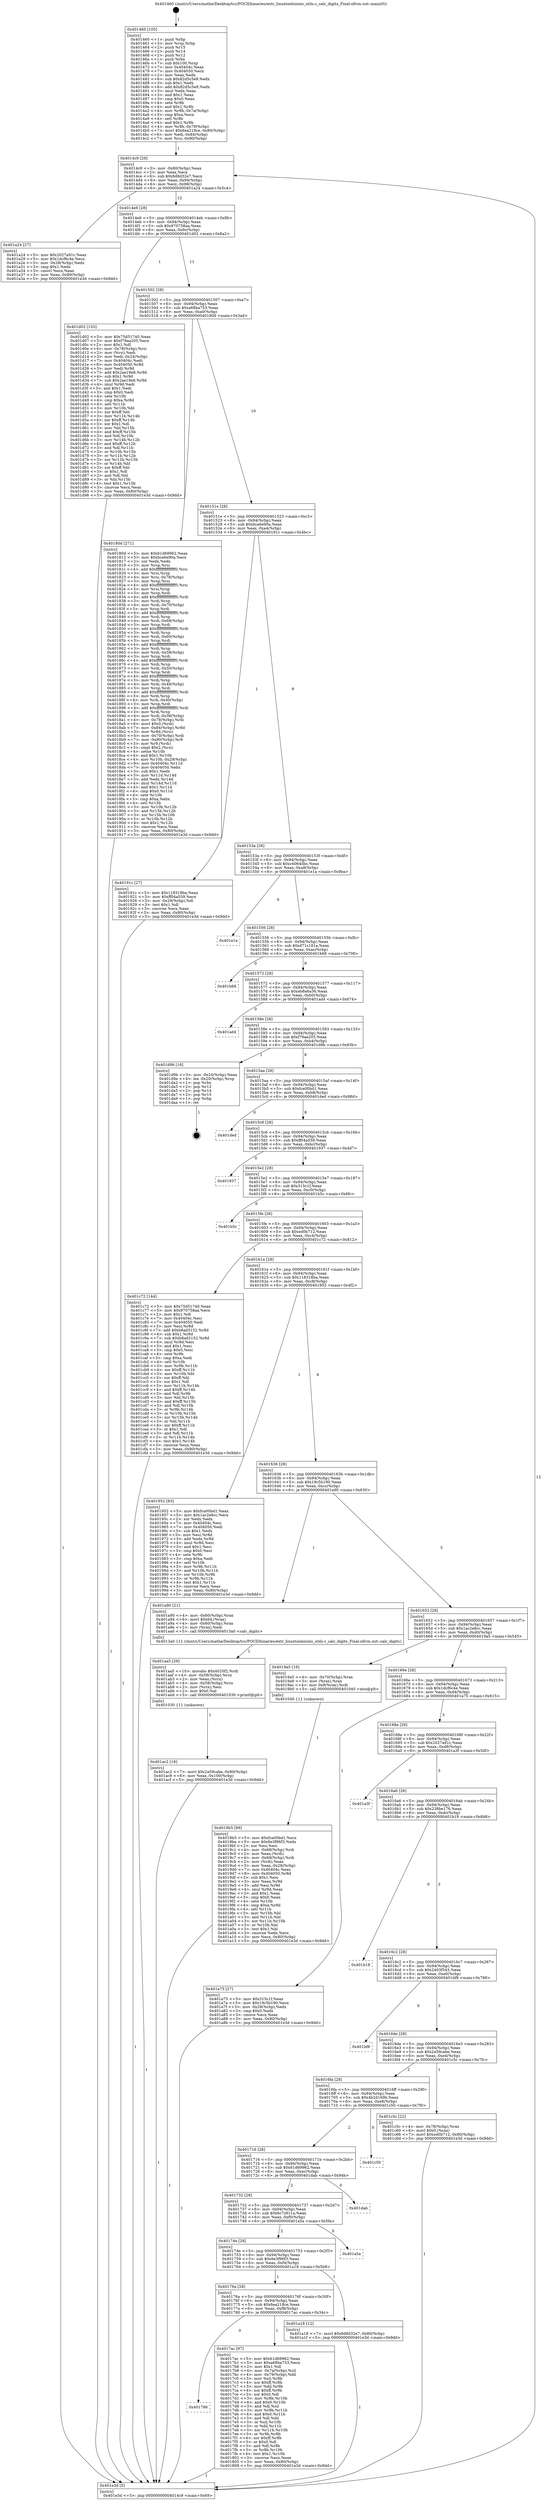 digraph "0x401460" {
  label = "0x401460 (/mnt/c/Users/mathe/Desktop/tcc/POCII/binaries/extr_linuxtoolsiioiio_utils.c_calc_digits_Final-ollvm.out::main(0))"
  labelloc = "t"
  node[shape=record]

  Entry [label="",width=0.3,height=0.3,shape=circle,fillcolor=black,style=filled]
  "0x4014c9" [label="{
     0x4014c9 [29]\l
     | [instrs]\l
     &nbsp;&nbsp;0x4014c9 \<+3\>: mov -0x80(%rbp),%eax\l
     &nbsp;&nbsp;0x4014cc \<+2\>: mov %eax,%ecx\l
     &nbsp;&nbsp;0x4014ce \<+6\>: sub $0x8d8d32e7,%ecx\l
     &nbsp;&nbsp;0x4014d4 \<+6\>: mov %eax,-0x94(%rbp)\l
     &nbsp;&nbsp;0x4014da \<+6\>: mov %ecx,-0x98(%rbp)\l
     &nbsp;&nbsp;0x4014e0 \<+6\>: je 0000000000401a24 \<main+0x5c4\>\l
  }"]
  "0x401a24" [label="{
     0x401a24 [27]\l
     | [instrs]\l
     &nbsp;&nbsp;0x401a24 \<+5\>: mov $0x2027a91c,%eax\l
     &nbsp;&nbsp;0x401a29 \<+5\>: mov $0x1dcf6c4e,%ecx\l
     &nbsp;&nbsp;0x401a2e \<+3\>: mov -0x28(%rbp),%edx\l
     &nbsp;&nbsp;0x401a31 \<+3\>: cmp $0x1,%edx\l
     &nbsp;&nbsp;0x401a34 \<+3\>: cmovl %ecx,%eax\l
     &nbsp;&nbsp;0x401a37 \<+3\>: mov %eax,-0x80(%rbp)\l
     &nbsp;&nbsp;0x401a3a \<+5\>: jmp 0000000000401e3d \<main+0x9dd\>\l
  }"]
  "0x4014e6" [label="{
     0x4014e6 [28]\l
     | [instrs]\l
     &nbsp;&nbsp;0x4014e6 \<+5\>: jmp 00000000004014eb \<main+0x8b\>\l
     &nbsp;&nbsp;0x4014eb \<+6\>: mov -0x94(%rbp),%eax\l
     &nbsp;&nbsp;0x4014f1 \<+5\>: sub $0x970758aa,%eax\l
     &nbsp;&nbsp;0x4014f6 \<+6\>: mov %eax,-0x9c(%rbp)\l
     &nbsp;&nbsp;0x4014fc \<+6\>: je 0000000000401d02 \<main+0x8a2\>\l
  }"]
  Exit [label="",width=0.3,height=0.3,shape=circle,fillcolor=black,style=filled,peripheries=2]
  "0x401d02" [label="{
     0x401d02 [153]\l
     | [instrs]\l
     &nbsp;&nbsp;0x401d02 \<+5\>: mov $0x75d51740,%eax\l
     &nbsp;&nbsp;0x401d07 \<+5\>: mov $0xf79aa205,%ecx\l
     &nbsp;&nbsp;0x401d0c \<+2\>: mov $0x1,%dl\l
     &nbsp;&nbsp;0x401d0e \<+4\>: mov -0x78(%rbp),%rsi\l
     &nbsp;&nbsp;0x401d12 \<+2\>: mov (%rsi),%edi\l
     &nbsp;&nbsp;0x401d14 \<+3\>: mov %edi,-0x24(%rbp)\l
     &nbsp;&nbsp;0x401d17 \<+7\>: mov 0x40404c,%edi\l
     &nbsp;&nbsp;0x401d1e \<+8\>: mov 0x404050,%r8d\l
     &nbsp;&nbsp;0x401d26 \<+3\>: mov %edi,%r9d\l
     &nbsp;&nbsp;0x401d29 \<+7\>: add $0x2ae19e8,%r9d\l
     &nbsp;&nbsp;0x401d30 \<+4\>: sub $0x1,%r9d\l
     &nbsp;&nbsp;0x401d34 \<+7\>: sub $0x2ae19e8,%r9d\l
     &nbsp;&nbsp;0x401d3b \<+4\>: imul %r9d,%edi\l
     &nbsp;&nbsp;0x401d3f \<+3\>: and $0x1,%edi\l
     &nbsp;&nbsp;0x401d42 \<+3\>: cmp $0x0,%edi\l
     &nbsp;&nbsp;0x401d45 \<+4\>: sete %r10b\l
     &nbsp;&nbsp;0x401d49 \<+4\>: cmp $0xa,%r8d\l
     &nbsp;&nbsp;0x401d4d \<+4\>: setl %r11b\l
     &nbsp;&nbsp;0x401d51 \<+3\>: mov %r10b,%bl\l
     &nbsp;&nbsp;0x401d54 \<+3\>: xor $0xff,%bl\l
     &nbsp;&nbsp;0x401d57 \<+3\>: mov %r11b,%r14b\l
     &nbsp;&nbsp;0x401d5a \<+4\>: xor $0xff,%r14b\l
     &nbsp;&nbsp;0x401d5e \<+3\>: xor $0x1,%dl\l
     &nbsp;&nbsp;0x401d61 \<+3\>: mov %bl,%r15b\l
     &nbsp;&nbsp;0x401d64 \<+4\>: and $0xff,%r15b\l
     &nbsp;&nbsp;0x401d68 \<+3\>: and %dl,%r10b\l
     &nbsp;&nbsp;0x401d6b \<+3\>: mov %r14b,%r12b\l
     &nbsp;&nbsp;0x401d6e \<+4\>: and $0xff,%r12b\l
     &nbsp;&nbsp;0x401d72 \<+3\>: and %dl,%r11b\l
     &nbsp;&nbsp;0x401d75 \<+3\>: or %r10b,%r15b\l
     &nbsp;&nbsp;0x401d78 \<+3\>: or %r11b,%r12b\l
     &nbsp;&nbsp;0x401d7b \<+3\>: xor %r12b,%r15b\l
     &nbsp;&nbsp;0x401d7e \<+3\>: or %r14b,%bl\l
     &nbsp;&nbsp;0x401d81 \<+3\>: xor $0xff,%bl\l
     &nbsp;&nbsp;0x401d84 \<+3\>: or $0x1,%dl\l
     &nbsp;&nbsp;0x401d87 \<+2\>: and %dl,%bl\l
     &nbsp;&nbsp;0x401d89 \<+3\>: or %bl,%r15b\l
     &nbsp;&nbsp;0x401d8c \<+4\>: test $0x1,%r15b\l
     &nbsp;&nbsp;0x401d90 \<+3\>: cmovne %ecx,%eax\l
     &nbsp;&nbsp;0x401d93 \<+3\>: mov %eax,-0x80(%rbp)\l
     &nbsp;&nbsp;0x401d96 \<+5\>: jmp 0000000000401e3d \<main+0x9dd\>\l
  }"]
  "0x401502" [label="{
     0x401502 [28]\l
     | [instrs]\l
     &nbsp;&nbsp;0x401502 \<+5\>: jmp 0000000000401507 \<main+0xa7\>\l
     &nbsp;&nbsp;0x401507 \<+6\>: mov -0x94(%rbp),%eax\l
     &nbsp;&nbsp;0x40150d \<+5\>: sub $0xa68ba753,%eax\l
     &nbsp;&nbsp;0x401512 \<+6\>: mov %eax,-0xa0(%rbp)\l
     &nbsp;&nbsp;0x401518 \<+6\>: je 000000000040180d \<main+0x3ad\>\l
  }"]
  "0x401ac2" [label="{
     0x401ac2 [18]\l
     | [instrs]\l
     &nbsp;&nbsp;0x401ac2 \<+7\>: movl $0x2a59cabe,-0x80(%rbp)\l
     &nbsp;&nbsp;0x401ac9 \<+6\>: mov %eax,-0x100(%rbp)\l
     &nbsp;&nbsp;0x401acf \<+5\>: jmp 0000000000401e3d \<main+0x9dd\>\l
  }"]
  "0x40180d" [label="{
     0x40180d [271]\l
     | [instrs]\l
     &nbsp;&nbsp;0x40180d \<+5\>: mov $0x61d69962,%eax\l
     &nbsp;&nbsp;0x401812 \<+5\>: mov $0xbca6e90a,%ecx\l
     &nbsp;&nbsp;0x401817 \<+2\>: xor %edx,%edx\l
     &nbsp;&nbsp;0x401819 \<+3\>: mov %rsp,%rsi\l
     &nbsp;&nbsp;0x40181c \<+4\>: add $0xfffffffffffffff0,%rsi\l
     &nbsp;&nbsp;0x401820 \<+3\>: mov %rsi,%rsp\l
     &nbsp;&nbsp;0x401823 \<+4\>: mov %rsi,-0x78(%rbp)\l
     &nbsp;&nbsp;0x401827 \<+3\>: mov %rsp,%rsi\l
     &nbsp;&nbsp;0x40182a \<+4\>: add $0xfffffffffffffff0,%rsi\l
     &nbsp;&nbsp;0x40182e \<+3\>: mov %rsi,%rsp\l
     &nbsp;&nbsp;0x401831 \<+3\>: mov %rsp,%rdi\l
     &nbsp;&nbsp;0x401834 \<+4\>: add $0xfffffffffffffff0,%rdi\l
     &nbsp;&nbsp;0x401838 \<+3\>: mov %rdi,%rsp\l
     &nbsp;&nbsp;0x40183b \<+4\>: mov %rdi,-0x70(%rbp)\l
     &nbsp;&nbsp;0x40183f \<+3\>: mov %rsp,%rdi\l
     &nbsp;&nbsp;0x401842 \<+4\>: add $0xfffffffffffffff0,%rdi\l
     &nbsp;&nbsp;0x401846 \<+3\>: mov %rdi,%rsp\l
     &nbsp;&nbsp;0x401849 \<+4\>: mov %rdi,-0x68(%rbp)\l
     &nbsp;&nbsp;0x40184d \<+3\>: mov %rsp,%rdi\l
     &nbsp;&nbsp;0x401850 \<+4\>: add $0xfffffffffffffff0,%rdi\l
     &nbsp;&nbsp;0x401854 \<+3\>: mov %rdi,%rsp\l
     &nbsp;&nbsp;0x401857 \<+4\>: mov %rdi,-0x60(%rbp)\l
     &nbsp;&nbsp;0x40185b \<+3\>: mov %rsp,%rdi\l
     &nbsp;&nbsp;0x40185e \<+4\>: add $0xfffffffffffffff0,%rdi\l
     &nbsp;&nbsp;0x401862 \<+3\>: mov %rdi,%rsp\l
     &nbsp;&nbsp;0x401865 \<+4\>: mov %rdi,-0x58(%rbp)\l
     &nbsp;&nbsp;0x401869 \<+3\>: mov %rsp,%rdi\l
     &nbsp;&nbsp;0x40186c \<+4\>: add $0xfffffffffffffff0,%rdi\l
     &nbsp;&nbsp;0x401870 \<+3\>: mov %rdi,%rsp\l
     &nbsp;&nbsp;0x401873 \<+4\>: mov %rdi,-0x50(%rbp)\l
     &nbsp;&nbsp;0x401877 \<+3\>: mov %rsp,%rdi\l
     &nbsp;&nbsp;0x40187a \<+4\>: add $0xfffffffffffffff0,%rdi\l
     &nbsp;&nbsp;0x40187e \<+3\>: mov %rdi,%rsp\l
     &nbsp;&nbsp;0x401881 \<+4\>: mov %rdi,-0x48(%rbp)\l
     &nbsp;&nbsp;0x401885 \<+3\>: mov %rsp,%rdi\l
     &nbsp;&nbsp;0x401888 \<+4\>: add $0xfffffffffffffff0,%rdi\l
     &nbsp;&nbsp;0x40188c \<+3\>: mov %rdi,%rsp\l
     &nbsp;&nbsp;0x40188f \<+4\>: mov %rdi,-0x40(%rbp)\l
     &nbsp;&nbsp;0x401893 \<+3\>: mov %rsp,%rdi\l
     &nbsp;&nbsp;0x401896 \<+4\>: add $0xfffffffffffffff0,%rdi\l
     &nbsp;&nbsp;0x40189a \<+3\>: mov %rdi,%rsp\l
     &nbsp;&nbsp;0x40189d \<+4\>: mov %rdi,-0x38(%rbp)\l
     &nbsp;&nbsp;0x4018a1 \<+4\>: mov -0x78(%rbp),%rdi\l
     &nbsp;&nbsp;0x4018a5 \<+6\>: movl $0x0,(%rdi)\l
     &nbsp;&nbsp;0x4018ab \<+7\>: mov -0x84(%rbp),%r8d\l
     &nbsp;&nbsp;0x4018b2 \<+3\>: mov %r8d,(%rsi)\l
     &nbsp;&nbsp;0x4018b5 \<+4\>: mov -0x70(%rbp),%rdi\l
     &nbsp;&nbsp;0x4018b9 \<+7\>: mov -0x90(%rbp),%r9\l
     &nbsp;&nbsp;0x4018c0 \<+3\>: mov %r9,(%rdi)\l
     &nbsp;&nbsp;0x4018c3 \<+3\>: cmpl $0x2,(%rsi)\l
     &nbsp;&nbsp;0x4018c6 \<+4\>: setne %r10b\l
     &nbsp;&nbsp;0x4018ca \<+4\>: and $0x1,%r10b\l
     &nbsp;&nbsp;0x4018ce \<+4\>: mov %r10b,-0x29(%rbp)\l
     &nbsp;&nbsp;0x4018d2 \<+8\>: mov 0x40404c,%r11d\l
     &nbsp;&nbsp;0x4018da \<+7\>: mov 0x404050,%ebx\l
     &nbsp;&nbsp;0x4018e1 \<+3\>: sub $0x1,%edx\l
     &nbsp;&nbsp;0x4018e4 \<+3\>: mov %r11d,%r14d\l
     &nbsp;&nbsp;0x4018e7 \<+3\>: add %edx,%r14d\l
     &nbsp;&nbsp;0x4018ea \<+4\>: imul %r14d,%r11d\l
     &nbsp;&nbsp;0x4018ee \<+4\>: and $0x1,%r11d\l
     &nbsp;&nbsp;0x4018f2 \<+4\>: cmp $0x0,%r11d\l
     &nbsp;&nbsp;0x4018f6 \<+4\>: sete %r10b\l
     &nbsp;&nbsp;0x4018fa \<+3\>: cmp $0xa,%ebx\l
     &nbsp;&nbsp;0x4018fd \<+4\>: setl %r15b\l
     &nbsp;&nbsp;0x401901 \<+3\>: mov %r10b,%r12b\l
     &nbsp;&nbsp;0x401904 \<+3\>: and %r15b,%r12b\l
     &nbsp;&nbsp;0x401907 \<+3\>: xor %r15b,%r10b\l
     &nbsp;&nbsp;0x40190a \<+3\>: or %r10b,%r12b\l
     &nbsp;&nbsp;0x40190d \<+4\>: test $0x1,%r12b\l
     &nbsp;&nbsp;0x401911 \<+3\>: cmovne %ecx,%eax\l
     &nbsp;&nbsp;0x401914 \<+3\>: mov %eax,-0x80(%rbp)\l
     &nbsp;&nbsp;0x401917 \<+5\>: jmp 0000000000401e3d \<main+0x9dd\>\l
  }"]
  "0x40151e" [label="{
     0x40151e [28]\l
     | [instrs]\l
     &nbsp;&nbsp;0x40151e \<+5\>: jmp 0000000000401523 \<main+0xc3\>\l
     &nbsp;&nbsp;0x401523 \<+6\>: mov -0x94(%rbp),%eax\l
     &nbsp;&nbsp;0x401529 \<+5\>: sub $0xbca6e90a,%eax\l
     &nbsp;&nbsp;0x40152e \<+6\>: mov %eax,-0xa4(%rbp)\l
     &nbsp;&nbsp;0x401534 \<+6\>: je 000000000040191c \<main+0x4bc\>\l
  }"]
  "0x401aa5" [label="{
     0x401aa5 [29]\l
     | [instrs]\l
     &nbsp;&nbsp;0x401aa5 \<+10\>: movabs $0x4020f2,%rdi\l
     &nbsp;&nbsp;0x401aaf \<+4\>: mov -0x58(%rbp),%rcx\l
     &nbsp;&nbsp;0x401ab3 \<+2\>: mov %eax,(%rcx)\l
     &nbsp;&nbsp;0x401ab5 \<+4\>: mov -0x58(%rbp),%rcx\l
     &nbsp;&nbsp;0x401ab9 \<+2\>: mov (%rcx),%esi\l
     &nbsp;&nbsp;0x401abb \<+2\>: mov $0x0,%al\l
     &nbsp;&nbsp;0x401abd \<+5\>: call 0000000000401030 \<printf@plt\>\l
     | [calls]\l
     &nbsp;&nbsp;0x401030 \{1\} (unknown)\l
  }"]
  "0x40191c" [label="{
     0x40191c [27]\l
     | [instrs]\l
     &nbsp;&nbsp;0x40191c \<+5\>: mov $0x118318ba,%eax\l
     &nbsp;&nbsp;0x401921 \<+5\>: mov $0xff04a559,%ecx\l
     &nbsp;&nbsp;0x401926 \<+3\>: mov -0x29(%rbp),%dl\l
     &nbsp;&nbsp;0x401929 \<+3\>: test $0x1,%dl\l
     &nbsp;&nbsp;0x40192c \<+3\>: cmovne %ecx,%eax\l
     &nbsp;&nbsp;0x40192f \<+3\>: mov %eax,-0x80(%rbp)\l
     &nbsp;&nbsp;0x401932 \<+5\>: jmp 0000000000401e3d \<main+0x9dd\>\l
  }"]
  "0x40153a" [label="{
     0x40153a [28]\l
     | [instrs]\l
     &nbsp;&nbsp;0x40153a \<+5\>: jmp 000000000040153f \<main+0xdf\>\l
     &nbsp;&nbsp;0x40153f \<+6\>: mov -0x94(%rbp),%eax\l
     &nbsp;&nbsp;0x401545 \<+5\>: sub $0xc4064dbc,%eax\l
     &nbsp;&nbsp;0x40154a \<+6\>: mov %eax,-0xa8(%rbp)\l
     &nbsp;&nbsp;0x401550 \<+6\>: je 0000000000401e1a \<main+0x9ba\>\l
  }"]
  "0x4019b5" [label="{
     0x4019b5 [99]\l
     | [instrs]\l
     &nbsp;&nbsp;0x4019b5 \<+5\>: mov $0xfca00bd1,%ecx\l
     &nbsp;&nbsp;0x4019ba \<+5\>: mov $0x6e3f96f3,%edx\l
     &nbsp;&nbsp;0x4019bf \<+2\>: xor %esi,%esi\l
     &nbsp;&nbsp;0x4019c1 \<+4\>: mov -0x68(%rbp),%rdi\l
     &nbsp;&nbsp;0x4019c5 \<+2\>: mov %eax,(%rdi)\l
     &nbsp;&nbsp;0x4019c7 \<+4\>: mov -0x68(%rbp),%rdi\l
     &nbsp;&nbsp;0x4019cb \<+2\>: mov (%rdi),%eax\l
     &nbsp;&nbsp;0x4019cd \<+3\>: mov %eax,-0x28(%rbp)\l
     &nbsp;&nbsp;0x4019d0 \<+7\>: mov 0x40404c,%eax\l
     &nbsp;&nbsp;0x4019d7 \<+8\>: mov 0x404050,%r8d\l
     &nbsp;&nbsp;0x4019df \<+3\>: sub $0x1,%esi\l
     &nbsp;&nbsp;0x4019e2 \<+3\>: mov %eax,%r9d\l
     &nbsp;&nbsp;0x4019e5 \<+3\>: add %esi,%r9d\l
     &nbsp;&nbsp;0x4019e8 \<+4\>: imul %r9d,%eax\l
     &nbsp;&nbsp;0x4019ec \<+3\>: and $0x1,%eax\l
     &nbsp;&nbsp;0x4019ef \<+3\>: cmp $0x0,%eax\l
     &nbsp;&nbsp;0x4019f2 \<+4\>: sete %r10b\l
     &nbsp;&nbsp;0x4019f6 \<+4\>: cmp $0xa,%r8d\l
     &nbsp;&nbsp;0x4019fa \<+4\>: setl %r11b\l
     &nbsp;&nbsp;0x4019fe \<+3\>: mov %r10b,%bl\l
     &nbsp;&nbsp;0x401a01 \<+3\>: and %r11b,%bl\l
     &nbsp;&nbsp;0x401a04 \<+3\>: xor %r11b,%r10b\l
     &nbsp;&nbsp;0x401a07 \<+3\>: or %r10b,%bl\l
     &nbsp;&nbsp;0x401a0a \<+3\>: test $0x1,%bl\l
     &nbsp;&nbsp;0x401a0d \<+3\>: cmovne %edx,%ecx\l
     &nbsp;&nbsp;0x401a10 \<+3\>: mov %ecx,-0x80(%rbp)\l
     &nbsp;&nbsp;0x401a13 \<+5\>: jmp 0000000000401e3d \<main+0x9dd\>\l
  }"]
  "0x401e1a" [label="{
     0x401e1a\l
  }", style=dashed]
  "0x401556" [label="{
     0x401556 [28]\l
     | [instrs]\l
     &nbsp;&nbsp;0x401556 \<+5\>: jmp 000000000040155b \<main+0xfb\>\l
     &nbsp;&nbsp;0x40155b \<+6\>: mov -0x94(%rbp),%eax\l
     &nbsp;&nbsp;0x401561 \<+5\>: sub $0xd71c181a,%eax\l
     &nbsp;&nbsp;0x401566 \<+6\>: mov %eax,-0xac(%rbp)\l
     &nbsp;&nbsp;0x40156c \<+6\>: je 0000000000401b68 \<main+0x708\>\l
  }"]
  "0x401460" [label="{
     0x401460 [105]\l
     | [instrs]\l
     &nbsp;&nbsp;0x401460 \<+1\>: push %rbp\l
     &nbsp;&nbsp;0x401461 \<+3\>: mov %rsp,%rbp\l
     &nbsp;&nbsp;0x401464 \<+2\>: push %r15\l
     &nbsp;&nbsp;0x401466 \<+2\>: push %r14\l
     &nbsp;&nbsp;0x401468 \<+2\>: push %r12\l
     &nbsp;&nbsp;0x40146a \<+1\>: push %rbx\l
     &nbsp;&nbsp;0x40146b \<+7\>: sub $0x100,%rsp\l
     &nbsp;&nbsp;0x401472 \<+7\>: mov 0x40404c,%eax\l
     &nbsp;&nbsp;0x401479 \<+7\>: mov 0x404050,%ecx\l
     &nbsp;&nbsp;0x401480 \<+2\>: mov %eax,%edx\l
     &nbsp;&nbsp;0x401482 \<+6\>: sub $0x82d5c5e9,%edx\l
     &nbsp;&nbsp;0x401488 \<+3\>: sub $0x1,%edx\l
     &nbsp;&nbsp;0x40148b \<+6\>: add $0x82d5c5e9,%edx\l
     &nbsp;&nbsp;0x401491 \<+3\>: imul %edx,%eax\l
     &nbsp;&nbsp;0x401494 \<+3\>: and $0x1,%eax\l
     &nbsp;&nbsp;0x401497 \<+3\>: cmp $0x0,%eax\l
     &nbsp;&nbsp;0x40149a \<+4\>: sete %r8b\l
     &nbsp;&nbsp;0x40149e \<+4\>: and $0x1,%r8b\l
     &nbsp;&nbsp;0x4014a2 \<+4\>: mov %r8b,-0x7a(%rbp)\l
     &nbsp;&nbsp;0x4014a6 \<+3\>: cmp $0xa,%ecx\l
     &nbsp;&nbsp;0x4014a9 \<+4\>: setl %r8b\l
     &nbsp;&nbsp;0x4014ad \<+4\>: and $0x1,%r8b\l
     &nbsp;&nbsp;0x4014b1 \<+4\>: mov %r8b,-0x79(%rbp)\l
     &nbsp;&nbsp;0x4014b5 \<+7\>: movl $0x6ea218ce,-0x80(%rbp)\l
     &nbsp;&nbsp;0x4014bc \<+6\>: mov %edi,-0x84(%rbp)\l
     &nbsp;&nbsp;0x4014c2 \<+7\>: mov %rsi,-0x90(%rbp)\l
  }"]
  "0x401b68" [label="{
     0x401b68\l
  }", style=dashed]
  "0x401572" [label="{
     0x401572 [28]\l
     | [instrs]\l
     &nbsp;&nbsp;0x401572 \<+5\>: jmp 0000000000401577 \<main+0x117\>\l
     &nbsp;&nbsp;0x401577 \<+6\>: mov -0x94(%rbp),%eax\l
     &nbsp;&nbsp;0x40157d \<+5\>: sub $0xeb8a6a36,%eax\l
     &nbsp;&nbsp;0x401582 \<+6\>: mov %eax,-0xb0(%rbp)\l
     &nbsp;&nbsp;0x401588 \<+6\>: je 0000000000401ad4 \<main+0x674\>\l
  }"]
  "0x401e3d" [label="{
     0x401e3d [5]\l
     | [instrs]\l
     &nbsp;&nbsp;0x401e3d \<+5\>: jmp 00000000004014c9 \<main+0x69\>\l
  }"]
  "0x401ad4" [label="{
     0x401ad4\l
  }", style=dashed]
  "0x40158e" [label="{
     0x40158e [28]\l
     | [instrs]\l
     &nbsp;&nbsp;0x40158e \<+5\>: jmp 0000000000401593 \<main+0x133\>\l
     &nbsp;&nbsp;0x401593 \<+6\>: mov -0x94(%rbp),%eax\l
     &nbsp;&nbsp;0x401599 \<+5\>: sub $0xf79aa205,%eax\l
     &nbsp;&nbsp;0x40159e \<+6\>: mov %eax,-0xb4(%rbp)\l
     &nbsp;&nbsp;0x4015a4 \<+6\>: je 0000000000401d9b \<main+0x93b\>\l
  }"]
  "0x401786" [label="{
     0x401786\l
  }", style=dashed]
  "0x401d9b" [label="{
     0x401d9b [16]\l
     | [instrs]\l
     &nbsp;&nbsp;0x401d9b \<+3\>: mov -0x24(%rbp),%eax\l
     &nbsp;&nbsp;0x401d9e \<+4\>: lea -0x20(%rbp),%rsp\l
     &nbsp;&nbsp;0x401da2 \<+1\>: pop %rbx\l
     &nbsp;&nbsp;0x401da3 \<+2\>: pop %r12\l
     &nbsp;&nbsp;0x401da5 \<+2\>: pop %r14\l
     &nbsp;&nbsp;0x401da7 \<+2\>: pop %r15\l
     &nbsp;&nbsp;0x401da9 \<+1\>: pop %rbp\l
     &nbsp;&nbsp;0x401daa \<+1\>: ret\l
  }"]
  "0x4015aa" [label="{
     0x4015aa [28]\l
     | [instrs]\l
     &nbsp;&nbsp;0x4015aa \<+5\>: jmp 00000000004015af \<main+0x14f\>\l
     &nbsp;&nbsp;0x4015af \<+6\>: mov -0x94(%rbp),%eax\l
     &nbsp;&nbsp;0x4015b5 \<+5\>: sub $0xfca00bd1,%eax\l
     &nbsp;&nbsp;0x4015ba \<+6\>: mov %eax,-0xb8(%rbp)\l
     &nbsp;&nbsp;0x4015c0 \<+6\>: je 0000000000401ded \<main+0x98d\>\l
  }"]
  "0x4017ac" [label="{
     0x4017ac [97]\l
     | [instrs]\l
     &nbsp;&nbsp;0x4017ac \<+5\>: mov $0x61d69962,%eax\l
     &nbsp;&nbsp;0x4017b1 \<+5\>: mov $0xa68ba753,%ecx\l
     &nbsp;&nbsp;0x4017b6 \<+2\>: mov $0x1,%dl\l
     &nbsp;&nbsp;0x4017b8 \<+4\>: mov -0x7a(%rbp),%sil\l
     &nbsp;&nbsp;0x4017bc \<+4\>: mov -0x79(%rbp),%dil\l
     &nbsp;&nbsp;0x4017c0 \<+3\>: mov %sil,%r8b\l
     &nbsp;&nbsp;0x4017c3 \<+4\>: xor $0xff,%r8b\l
     &nbsp;&nbsp;0x4017c7 \<+3\>: mov %dil,%r9b\l
     &nbsp;&nbsp;0x4017ca \<+4\>: xor $0xff,%r9b\l
     &nbsp;&nbsp;0x4017ce \<+3\>: xor $0x0,%dl\l
     &nbsp;&nbsp;0x4017d1 \<+3\>: mov %r8b,%r10b\l
     &nbsp;&nbsp;0x4017d4 \<+4\>: and $0x0,%r10b\l
     &nbsp;&nbsp;0x4017d8 \<+3\>: and %dl,%sil\l
     &nbsp;&nbsp;0x4017db \<+3\>: mov %r9b,%r11b\l
     &nbsp;&nbsp;0x4017de \<+4\>: and $0x0,%r11b\l
     &nbsp;&nbsp;0x4017e2 \<+3\>: and %dl,%dil\l
     &nbsp;&nbsp;0x4017e5 \<+3\>: or %sil,%r10b\l
     &nbsp;&nbsp;0x4017e8 \<+3\>: or %dil,%r11b\l
     &nbsp;&nbsp;0x4017eb \<+3\>: xor %r11b,%r10b\l
     &nbsp;&nbsp;0x4017ee \<+3\>: or %r9b,%r8b\l
     &nbsp;&nbsp;0x4017f1 \<+4\>: xor $0xff,%r8b\l
     &nbsp;&nbsp;0x4017f5 \<+3\>: or $0x0,%dl\l
     &nbsp;&nbsp;0x4017f8 \<+3\>: and %dl,%r8b\l
     &nbsp;&nbsp;0x4017fb \<+3\>: or %r8b,%r10b\l
     &nbsp;&nbsp;0x4017fe \<+4\>: test $0x1,%r10b\l
     &nbsp;&nbsp;0x401802 \<+3\>: cmovne %ecx,%eax\l
     &nbsp;&nbsp;0x401805 \<+3\>: mov %eax,-0x80(%rbp)\l
     &nbsp;&nbsp;0x401808 \<+5\>: jmp 0000000000401e3d \<main+0x9dd\>\l
  }"]
  "0x401ded" [label="{
     0x401ded\l
  }", style=dashed]
  "0x4015c6" [label="{
     0x4015c6 [28]\l
     | [instrs]\l
     &nbsp;&nbsp;0x4015c6 \<+5\>: jmp 00000000004015cb \<main+0x16b\>\l
     &nbsp;&nbsp;0x4015cb \<+6\>: mov -0x94(%rbp),%eax\l
     &nbsp;&nbsp;0x4015d1 \<+5\>: sub $0xff04a559,%eax\l
     &nbsp;&nbsp;0x4015d6 \<+6\>: mov %eax,-0xbc(%rbp)\l
     &nbsp;&nbsp;0x4015dc \<+6\>: je 0000000000401937 \<main+0x4d7\>\l
  }"]
  "0x40176a" [label="{
     0x40176a [28]\l
     | [instrs]\l
     &nbsp;&nbsp;0x40176a \<+5\>: jmp 000000000040176f \<main+0x30f\>\l
     &nbsp;&nbsp;0x40176f \<+6\>: mov -0x94(%rbp),%eax\l
     &nbsp;&nbsp;0x401775 \<+5\>: sub $0x6ea218ce,%eax\l
     &nbsp;&nbsp;0x40177a \<+6\>: mov %eax,-0xf8(%rbp)\l
     &nbsp;&nbsp;0x401780 \<+6\>: je 00000000004017ac \<main+0x34c\>\l
  }"]
  "0x401937" [label="{
     0x401937\l
  }", style=dashed]
  "0x4015e2" [label="{
     0x4015e2 [28]\l
     | [instrs]\l
     &nbsp;&nbsp;0x4015e2 \<+5\>: jmp 00000000004015e7 \<main+0x187\>\l
     &nbsp;&nbsp;0x4015e7 \<+6\>: mov -0x94(%rbp),%eax\l
     &nbsp;&nbsp;0x4015ed \<+5\>: sub $0x315c1f,%eax\l
     &nbsp;&nbsp;0x4015f2 \<+6\>: mov %eax,-0xc0(%rbp)\l
     &nbsp;&nbsp;0x4015f8 \<+6\>: je 0000000000401b5c \<main+0x6fc\>\l
  }"]
  "0x401a18" [label="{
     0x401a18 [12]\l
     | [instrs]\l
     &nbsp;&nbsp;0x401a18 \<+7\>: movl $0x8d8d32e7,-0x80(%rbp)\l
     &nbsp;&nbsp;0x401a1f \<+5\>: jmp 0000000000401e3d \<main+0x9dd\>\l
  }"]
  "0x401b5c" [label="{
     0x401b5c\l
  }", style=dashed]
  "0x4015fe" [label="{
     0x4015fe [28]\l
     | [instrs]\l
     &nbsp;&nbsp;0x4015fe \<+5\>: jmp 0000000000401603 \<main+0x1a3\>\l
     &nbsp;&nbsp;0x401603 \<+6\>: mov -0x94(%rbp),%eax\l
     &nbsp;&nbsp;0x401609 \<+5\>: sub $0xed0b712,%eax\l
     &nbsp;&nbsp;0x40160e \<+6\>: mov %eax,-0xc4(%rbp)\l
     &nbsp;&nbsp;0x401614 \<+6\>: je 0000000000401c72 \<main+0x812\>\l
  }"]
  "0x40174e" [label="{
     0x40174e [28]\l
     | [instrs]\l
     &nbsp;&nbsp;0x40174e \<+5\>: jmp 0000000000401753 \<main+0x2f3\>\l
     &nbsp;&nbsp;0x401753 \<+6\>: mov -0x94(%rbp),%eax\l
     &nbsp;&nbsp;0x401759 \<+5\>: sub $0x6e3f96f3,%eax\l
     &nbsp;&nbsp;0x40175e \<+6\>: mov %eax,-0xf4(%rbp)\l
     &nbsp;&nbsp;0x401764 \<+6\>: je 0000000000401a18 \<main+0x5b8\>\l
  }"]
  "0x401c72" [label="{
     0x401c72 [144]\l
     | [instrs]\l
     &nbsp;&nbsp;0x401c72 \<+5\>: mov $0x75d51740,%eax\l
     &nbsp;&nbsp;0x401c77 \<+5\>: mov $0x970758aa,%ecx\l
     &nbsp;&nbsp;0x401c7c \<+2\>: mov $0x1,%dl\l
     &nbsp;&nbsp;0x401c7e \<+7\>: mov 0x40404c,%esi\l
     &nbsp;&nbsp;0x401c85 \<+7\>: mov 0x404050,%edi\l
     &nbsp;&nbsp;0x401c8c \<+3\>: mov %esi,%r8d\l
     &nbsp;&nbsp;0x401c8f \<+7\>: add $0xb8ad3152,%r8d\l
     &nbsp;&nbsp;0x401c96 \<+4\>: sub $0x1,%r8d\l
     &nbsp;&nbsp;0x401c9a \<+7\>: sub $0xb8ad3152,%r8d\l
     &nbsp;&nbsp;0x401ca1 \<+4\>: imul %r8d,%esi\l
     &nbsp;&nbsp;0x401ca5 \<+3\>: and $0x1,%esi\l
     &nbsp;&nbsp;0x401ca8 \<+3\>: cmp $0x0,%esi\l
     &nbsp;&nbsp;0x401cab \<+4\>: sete %r9b\l
     &nbsp;&nbsp;0x401caf \<+3\>: cmp $0xa,%edi\l
     &nbsp;&nbsp;0x401cb2 \<+4\>: setl %r10b\l
     &nbsp;&nbsp;0x401cb6 \<+3\>: mov %r9b,%r11b\l
     &nbsp;&nbsp;0x401cb9 \<+4\>: xor $0xff,%r11b\l
     &nbsp;&nbsp;0x401cbd \<+3\>: mov %r10b,%bl\l
     &nbsp;&nbsp;0x401cc0 \<+3\>: xor $0xff,%bl\l
     &nbsp;&nbsp;0x401cc3 \<+3\>: xor $0x1,%dl\l
     &nbsp;&nbsp;0x401cc6 \<+3\>: mov %r11b,%r14b\l
     &nbsp;&nbsp;0x401cc9 \<+4\>: and $0xff,%r14b\l
     &nbsp;&nbsp;0x401ccd \<+3\>: and %dl,%r9b\l
     &nbsp;&nbsp;0x401cd0 \<+3\>: mov %bl,%r15b\l
     &nbsp;&nbsp;0x401cd3 \<+4\>: and $0xff,%r15b\l
     &nbsp;&nbsp;0x401cd7 \<+3\>: and %dl,%r10b\l
     &nbsp;&nbsp;0x401cda \<+3\>: or %r9b,%r14b\l
     &nbsp;&nbsp;0x401cdd \<+3\>: or %r10b,%r15b\l
     &nbsp;&nbsp;0x401ce0 \<+3\>: xor %r15b,%r14b\l
     &nbsp;&nbsp;0x401ce3 \<+3\>: or %bl,%r11b\l
     &nbsp;&nbsp;0x401ce6 \<+4\>: xor $0xff,%r11b\l
     &nbsp;&nbsp;0x401cea \<+3\>: or $0x1,%dl\l
     &nbsp;&nbsp;0x401ced \<+3\>: and %dl,%r11b\l
     &nbsp;&nbsp;0x401cf0 \<+3\>: or %r11b,%r14b\l
     &nbsp;&nbsp;0x401cf3 \<+4\>: test $0x1,%r14b\l
     &nbsp;&nbsp;0x401cf7 \<+3\>: cmovne %ecx,%eax\l
     &nbsp;&nbsp;0x401cfa \<+3\>: mov %eax,-0x80(%rbp)\l
     &nbsp;&nbsp;0x401cfd \<+5\>: jmp 0000000000401e3d \<main+0x9dd\>\l
  }"]
  "0x40161a" [label="{
     0x40161a [28]\l
     | [instrs]\l
     &nbsp;&nbsp;0x40161a \<+5\>: jmp 000000000040161f \<main+0x1bf\>\l
     &nbsp;&nbsp;0x40161f \<+6\>: mov -0x94(%rbp),%eax\l
     &nbsp;&nbsp;0x401625 \<+5\>: sub $0x118318ba,%eax\l
     &nbsp;&nbsp;0x40162a \<+6\>: mov %eax,-0xc8(%rbp)\l
     &nbsp;&nbsp;0x401630 \<+6\>: je 0000000000401952 \<main+0x4f2\>\l
  }"]
  "0x401a5a" [label="{
     0x401a5a\l
  }", style=dashed]
  "0x401952" [label="{
     0x401952 [83]\l
     | [instrs]\l
     &nbsp;&nbsp;0x401952 \<+5\>: mov $0xfca00bd1,%eax\l
     &nbsp;&nbsp;0x401957 \<+5\>: mov $0x1ac2e8cc,%ecx\l
     &nbsp;&nbsp;0x40195c \<+2\>: xor %edx,%edx\l
     &nbsp;&nbsp;0x40195e \<+7\>: mov 0x40404c,%esi\l
     &nbsp;&nbsp;0x401965 \<+7\>: mov 0x404050,%edi\l
     &nbsp;&nbsp;0x40196c \<+3\>: sub $0x1,%edx\l
     &nbsp;&nbsp;0x40196f \<+3\>: mov %esi,%r8d\l
     &nbsp;&nbsp;0x401972 \<+3\>: add %edx,%r8d\l
     &nbsp;&nbsp;0x401975 \<+4\>: imul %r8d,%esi\l
     &nbsp;&nbsp;0x401979 \<+3\>: and $0x1,%esi\l
     &nbsp;&nbsp;0x40197c \<+3\>: cmp $0x0,%esi\l
     &nbsp;&nbsp;0x40197f \<+4\>: sete %r9b\l
     &nbsp;&nbsp;0x401983 \<+3\>: cmp $0xa,%edi\l
     &nbsp;&nbsp;0x401986 \<+4\>: setl %r10b\l
     &nbsp;&nbsp;0x40198a \<+3\>: mov %r9b,%r11b\l
     &nbsp;&nbsp;0x40198d \<+3\>: and %r10b,%r11b\l
     &nbsp;&nbsp;0x401990 \<+3\>: xor %r10b,%r9b\l
     &nbsp;&nbsp;0x401993 \<+3\>: or %r9b,%r11b\l
     &nbsp;&nbsp;0x401996 \<+4\>: test $0x1,%r11b\l
     &nbsp;&nbsp;0x40199a \<+3\>: cmovne %ecx,%eax\l
     &nbsp;&nbsp;0x40199d \<+3\>: mov %eax,-0x80(%rbp)\l
     &nbsp;&nbsp;0x4019a0 \<+5\>: jmp 0000000000401e3d \<main+0x9dd\>\l
  }"]
  "0x401636" [label="{
     0x401636 [28]\l
     | [instrs]\l
     &nbsp;&nbsp;0x401636 \<+5\>: jmp 000000000040163b \<main+0x1db\>\l
     &nbsp;&nbsp;0x40163b \<+6\>: mov -0x94(%rbp),%eax\l
     &nbsp;&nbsp;0x401641 \<+5\>: sub $0x19c5b190,%eax\l
     &nbsp;&nbsp;0x401646 \<+6\>: mov %eax,-0xcc(%rbp)\l
     &nbsp;&nbsp;0x40164c \<+6\>: je 0000000000401a90 \<main+0x630\>\l
  }"]
  "0x401732" [label="{
     0x401732 [28]\l
     | [instrs]\l
     &nbsp;&nbsp;0x401732 \<+5\>: jmp 0000000000401737 \<main+0x2d7\>\l
     &nbsp;&nbsp;0x401737 \<+6\>: mov -0x94(%rbp),%eax\l
     &nbsp;&nbsp;0x40173d \<+5\>: sub $0x6c7c811a,%eax\l
     &nbsp;&nbsp;0x401742 \<+6\>: mov %eax,-0xf0(%rbp)\l
     &nbsp;&nbsp;0x401748 \<+6\>: je 0000000000401a5a \<main+0x5fa\>\l
  }"]
  "0x401a90" [label="{
     0x401a90 [21]\l
     | [instrs]\l
     &nbsp;&nbsp;0x401a90 \<+4\>: mov -0x60(%rbp),%rax\l
     &nbsp;&nbsp;0x401a94 \<+6\>: movl $0x64,(%rax)\l
     &nbsp;&nbsp;0x401a9a \<+4\>: mov -0x60(%rbp),%rax\l
     &nbsp;&nbsp;0x401a9e \<+2\>: mov (%rax),%edi\l
     &nbsp;&nbsp;0x401aa0 \<+5\>: call 00000000004013a0 \<calc_digits\>\l
     | [calls]\l
     &nbsp;&nbsp;0x4013a0 \{1\} (/mnt/c/Users/mathe/Desktop/tcc/POCII/binaries/extr_linuxtoolsiioiio_utils.c_calc_digits_Final-ollvm.out::calc_digits)\l
  }"]
  "0x401652" [label="{
     0x401652 [28]\l
     | [instrs]\l
     &nbsp;&nbsp;0x401652 \<+5\>: jmp 0000000000401657 \<main+0x1f7\>\l
     &nbsp;&nbsp;0x401657 \<+6\>: mov -0x94(%rbp),%eax\l
     &nbsp;&nbsp;0x40165d \<+5\>: sub $0x1ac2e8cc,%eax\l
     &nbsp;&nbsp;0x401662 \<+6\>: mov %eax,-0xd0(%rbp)\l
     &nbsp;&nbsp;0x401668 \<+6\>: je 00000000004019a5 \<main+0x545\>\l
  }"]
  "0x401dab" [label="{
     0x401dab\l
  }", style=dashed]
  "0x4019a5" [label="{
     0x4019a5 [16]\l
     | [instrs]\l
     &nbsp;&nbsp;0x4019a5 \<+4\>: mov -0x70(%rbp),%rax\l
     &nbsp;&nbsp;0x4019a9 \<+3\>: mov (%rax),%rax\l
     &nbsp;&nbsp;0x4019ac \<+4\>: mov 0x8(%rax),%rdi\l
     &nbsp;&nbsp;0x4019b0 \<+5\>: call 0000000000401040 \<atoi@plt\>\l
     | [calls]\l
     &nbsp;&nbsp;0x401040 \{1\} (unknown)\l
  }"]
  "0x40166e" [label="{
     0x40166e [28]\l
     | [instrs]\l
     &nbsp;&nbsp;0x40166e \<+5\>: jmp 0000000000401673 \<main+0x213\>\l
     &nbsp;&nbsp;0x401673 \<+6\>: mov -0x94(%rbp),%eax\l
     &nbsp;&nbsp;0x401679 \<+5\>: sub $0x1dcf6c4e,%eax\l
     &nbsp;&nbsp;0x40167e \<+6\>: mov %eax,-0xd4(%rbp)\l
     &nbsp;&nbsp;0x401684 \<+6\>: je 0000000000401a75 \<main+0x615\>\l
  }"]
  "0x401716" [label="{
     0x401716 [28]\l
     | [instrs]\l
     &nbsp;&nbsp;0x401716 \<+5\>: jmp 000000000040171b \<main+0x2bb\>\l
     &nbsp;&nbsp;0x40171b \<+6\>: mov -0x94(%rbp),%eax\l
     &nbsp;&nbsp;0x401721 \<+5\>: sub $0x61d69962,%eax\l
     &nbsp;&nbsp;0x401726 \<+6\>: mov %eax,-0xec(%rbp)\l
     &nbsp;&nbsp;0x40172c \<+6\>: je 0000000000401dab \<main+0x94b\>\l
  }"]
  "0x401a75" [label="{
     0x401a75 [27]\l
     | [instrs]\l
     &nbsp;&nbsp;0x401a75 \<+5\>: mov $0x315c1f,%eax\l
     &nbsp;&nbsp;0x401a7a \<+5\>: mov $0x19c5b190,%ecx\l
     &nbsp;&nbsp;0x401a7f \<+3\>: mov -0x28(%rbp),%edx\l
     &nbsp;&nbsp;0x401a82 \<+3\>: cmp $0x0,%edx\l
     &nbsp;&nbsp;0x401a85 \<+3\>: cmove %ecx,%eax\l
     &nbsp;&nbsp;0x401a88 \<+3\>: mov %eax,-0x80(%rbp)\l
     &nbsp;&nbsp;0x401a8b \<+5\>: jmp 0000000000401e3d \<main+0x9dd\>\l
  }"]
  "0x40168a" [label="{
     0x40168a [28]\l
     | [instrs]\l
     &nbsp;&nbsp;0x40168a \<+5\>: jmp 000000000040168f \<main+0x22f\>\l
     &nbsp;&nbsp;0x40168f \<+6\>: mov -0x94(%rbp),%eax\l
     &nbsp;&nbsp;0x401695 \<+5\>: sub $0x2027a91c,%eax\l
     &nbsp;&nbsp;0x40169a \<+6\>: mov %eax,-0xd8(%rbp)\l
     &nbsp;&nbsp;0x4016a0 \<+6\>: je 0000000000401a3f \<main+0x5df\>\l
  }"]
  "0x401c50" [label="{
     0x401c50\l
  }", style=dashed]
  "0x401a3f" [label="{
     0x401a3f\l
  }", style=dashed]
  "0x4016a6" [label="{
     0x4016a6 [28]\l
     | [instrs]\l
     &nbsp;&nbsp;0x4016a6 \<+5\>: jmp 00000000004016ab \<main+0x24b\>\l
     &nbsp;&nbsp;0x4016ab \<+6\>: mov -0x94(%rbp),%eax\l
     &nbsp;&nbsp;0x4016b1 \<+5\>: sub $0x238be176,%eax\l
     &nbsp;&nbsp;0x4016b6 \<+6\>: mov %eax,-0xdc(%rbp)\l
     &nbsp;&nbsp;0x4016bc \<+6\>: je 0000000000401b18 \<main+0x6b8\>\l
  }"]
  "0x4016fa" [label="{
     0x4016fa [28]\l
     | [instrs]\l
     &nbsp;&nbsp;0x4016fa \<+5\>: jmp 00000000004016ff \<main+0x29f\>\l
     &nbsp;&nbsp;0x4016ff \<+6\>: mov -0x94(%rbp),%eax\l
     &nbsp;&nbsp;0x401705 \<+5\>: sub $0x4b2d169b,%eax\l
     &nbsp;&nbsp;0x40170a \<+6\>: mov %eax,-0xe8(%rbp)\l
     &nbsp;&nbsp;0x401710 \<+6\>: je 0000000000401c50 \<main+0x7f0\>\l
  }"]
  "0x401b18" [label="{
     0x401b18\l
  }", style=dashed]
  "0x4016c2" [label="{
     0x4016c2 [28]\l
     | [instrs]\l
     &nbsp;&nbsp;0x4016c2 \<+5\>: jmp 00000000004016c7 \<main+0x267\>\l
     &nbsp;&nbsp;0x4016c7 \<+6\>: mov -0x94(%rbp),%eax\l
     &nbsp;&nbsp;0x4016cd \<+5\>: sub $0x2403f543,%eax\l
     &nbsp;&nbsp;0x4016d2 \<+6\>: mov %eax,-0xe0(%rbp)\l
     &nbsp;&nbsp;0x4016d8 \<+6\>: je 0000000000401bf8 \<main+0x798\>\l
  }"]
  "0x401c5c" [label="{
     0x401c5c [22]\l
     | [instrs]\l
     &nbsp;&nbsp;0x401c5c \<+4\>: mov -0x78(%rbp),%rax\l
     &nbsp;&nbsp;0x401c60 \<+6\>: movl $0x0,(%rax)\l
     &nbsp;&nbsp;0x401c66 \<+7\>: movl $0xed0b712,-0x80(%rbp)\l
     &nbsp;&nbsp;0x401c6d \<+5\>: jmp 0000000000401e3d \<main+0x9dd\>\l
  }"]
  "0x401bf8" [label="{
     0x401bf8\l
  }", style=dashed]
  "0x4016de" [label="{
     0x4016de [28]\l
     | [instrs]\l
     &nbsp;&nbsp;0x4016de \<+5\>: jmp 00000000004016e3 \<main+0x283\>\l
     &nbsp;&nbsp;0x4016e3 \<+6\>: mov -0x94(%rbp),%eax\l
     &nbsp;&nbsp;0x4016e9 \<+5\>: sub $0x2a59cabe,%eax\l
     &nbsp;&nbsp;0x4016ee \<+6\>: mov %eax,-0xe4(%rbp)\l
     &nbsp;&nbsp;0x4016f4 \<+6\>: je 0000000000401c5c \<main+0x7fc\>\l
  }"]
  Entry -> "0x401460" [label=" 1"]
  "0x4014c9" -> "0x401a24" [label=" 1"]
  "0x4014c9" -> "0x4014e6" [label=" 12"]
  "0x401d9b" -> Exit [label=" 1"]
  "0x4014e6" -> "0x401d02" [label=" 1"]
  "0x4014e6" -> "0x401502" [label=" 11"]
  "0x401d02" -> "0x401e3d" [label=" 1"]
  "0x401502" -> "0x40180d" [label=" 1"]
  "0x401502" -> "0x40151e" [label=" 10"]
  "0x401c72" -> "0x401e3d" [label=" 1"]
  "0x40151e" -> "0x40191c" [label=" 1"]
  "0x40151e" -> "0x40153a" [label=" 9"]
  "0x401c5c" -> "0x401e3d" [label=" 1"]
  "0x40153a" -> "0x401e1a" [label=" 0"]
  "0x40153a" -> "0x401556" [label=" 9"]
  "0x401ac2" -> "0x401e3d" [label=" 1"]
  "0x401556" -> "0x401b68" [label=" 0"]
  "0x401556" -> "0x401572" [label=" 9"]
  "0x401a90" -> "0x401aa5" [label=" 1"]
  "0x401572" -> "0x401ad4" [label=" 0"]
  "0x401572" -> "0x40158e" [label=" 9"]
  "0x401a75" -> "0x401e3d" [label=" 1"]
  "0x40158e" -> "0x401d9b" [label=" 1"]
  "0x40158e" -> "0x4015aa" [label=" 8"]
  "0x401a24" -> "0x401e3d" [label=" 1"]
  "0x4015aa" -> "0x401ded" [label=" 0"]
  "0x4015aa" -> "0x4015c6" [label=" 8"]
  "0x401a18" -> "0x401e3d" [label=" 1"]
  "0x4015c6" -> "0x401937" [label=" 0"]
  "0x4015c6" -> "0x4015e2" [label=" 8"]
  "0x4019a5" -> "0x4019b5" [label=" 1"]
  "0x4015e2" -> "0x401b5c" [label=" 0"]
  "0x4015e2" -> "0x4015fe" [label=" 8"]
  "0x401952" -> "0x401e3d" [label=" 1"]
  "0x4015fe" -> "0x401c72" [label=" 1"]
  "0x4015fe" -> "0x40161a" [label=" 7"]
  "0x40180d" -> "0x401e3d" [label=" 1"]
  "0x40161a" -> "0x401952" [label=" 1"]
  "0x40161a" -> "0x401636" [label=" 6"]
  "0x401aa5" -> "0x401ac2" [label=" 1"]
  "0x401636" -> "0x401a90" [label=" 1"]
  "0x401636" -> "0x401652" [label=" 5"]
  "0x401460" -> "0x4014c9" [label=" 1"]
  "0x401652" -> "0x4019a5" [label=" 1"]
  "0x401652" -> "0x40166e" [label=" 4"]
  "0x4017ac" -> "0x401e3d" [label=" 1"]
  "0x40166e" -> "0x401a75" [label=" 1"]
  "0x40166e" -> "0x40168a" [label=" 3"]
  "0x40176a" -> "0x4017ac" [label=" 1"]
  "0x40168a" -> "0x401a3f" [label=" 0"]
  "0x40168a" -> "0x4016a6" [label=" 3"]
  "0x4019b5" -> "0x401e3d" [label=" 1"]
  "0x4016a6" -> "0x401b18" [label=" 0"]
  "0x4016a6" -> "0x4016c2" [label=" 3"]
  "0x40174e" -> "0x401a18" [label=" 1"]
  "0x4016c2" -> "0x401bf8" [label=" 0"]
  "0x4016c2" -> "0x4016de" [label=" 3"]
  "0x40191c" -> "0x401e3d" [label=" 1"]
  "0x4016de" -> "0x401c5c" [label=" 1"]
  "0x4016de" -> "0x4016fa" [label=" 2"]
  "0x40174e" -> "0x40176a" [label=" 1"]
  "0x4016fa" -> "0x401c50" [label=" 0"]
  "0x4016fa" -> "0x401716" [label=" 2"]
  "0x40176a" -> "0x401786" [label=" 0"]
  "0x401716" -> "0x401dab" [label=" 0"]
  "0x401716" -> "0x401732" [label=" 2"]
  "0x401e3d" -> "0x4014c9" [label=" 12"]
  "0x401732" -> "0x401a5a" [label=" 0"]
  "0x401732" -> "0x40174e" [label=" 2"]
}

